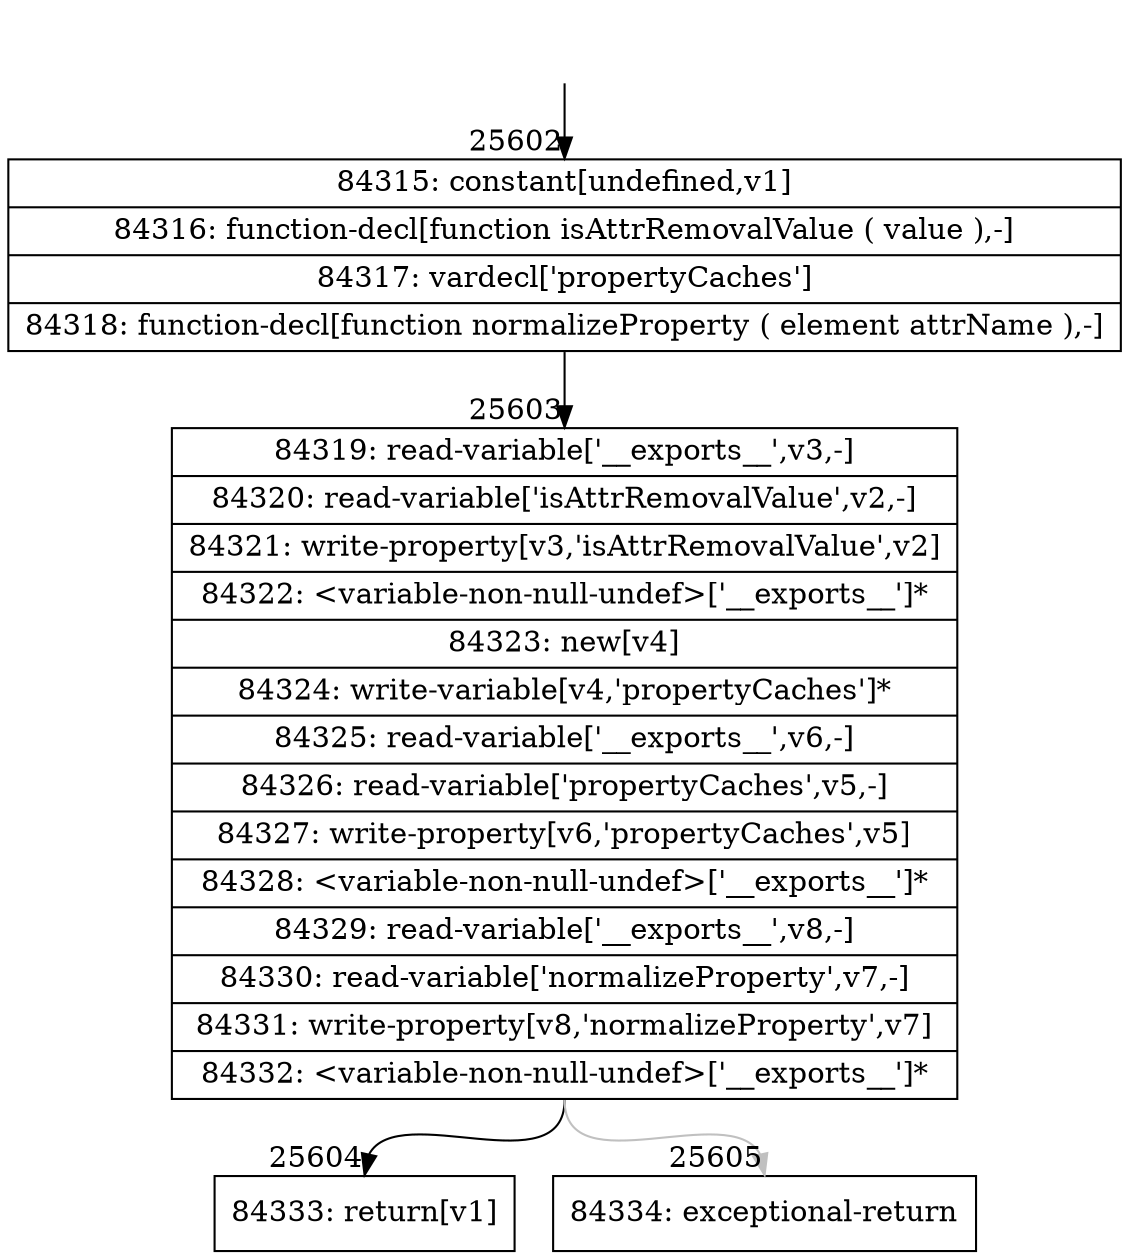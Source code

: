 digraph {
rankdir="TD"
BB_entry2241[shape=none,label=""];
BB_entry2241 -> BB25602 [tailport=s, headport=n, headlabel="    25602"]
BB25602 [shape=record label="{84315: constant[undefined,v1]|84316: function-decl[function isAttrRemovalValue ( value ),-]|84317: vardecl['propertyCaches']|84318: function-decl[function normalizeProperty ( element attrName ),-]}" ] 
BB25602 -> BB25603 [tailport=s, headport=n, headlabel="      25603"]
BB25603 [shape=record label="{84319: read-variable['__exports__',v3,-]|84320: read-variable['isAttrRemovalValue',v2,-]|84321: write-property[v3,'isAttrRemovalValue',v2]|84322: \<variable-non-null-undef\>['__exports__']*|84323: new[v4]|84324: write-variable[v4,'propertyCaches']*|84325: read-variable['__exports__',v6,-]|84326: read-variable['propertyCaches',v5,-]|84327: write-property[v6,'propertyCaches',v5]|84328: \<variable-non-null-undef\>['__exports__']*|84329: read-variable['__exports__',v8,-]|84330: read-variable['normalizeProperty',v7,-]|84331: write-property[v8,'normalizeProperty',v7]|84332: \<variable-non-null-undef\>['__exports__']*}" ] 
BB25603 -> BB25604 [tailport=s, headport=n, headlabel="      25604"]
BB25603 -> BB25605 [tailport=s, headport=n, color=gray, headlabel="      25605"]
BB25604 [shape=record label="{84333: return[v1]}" ] 
BB25605 [shape=record label="{84334: exceptional-return}" ] 
//#$~ 47179
}
